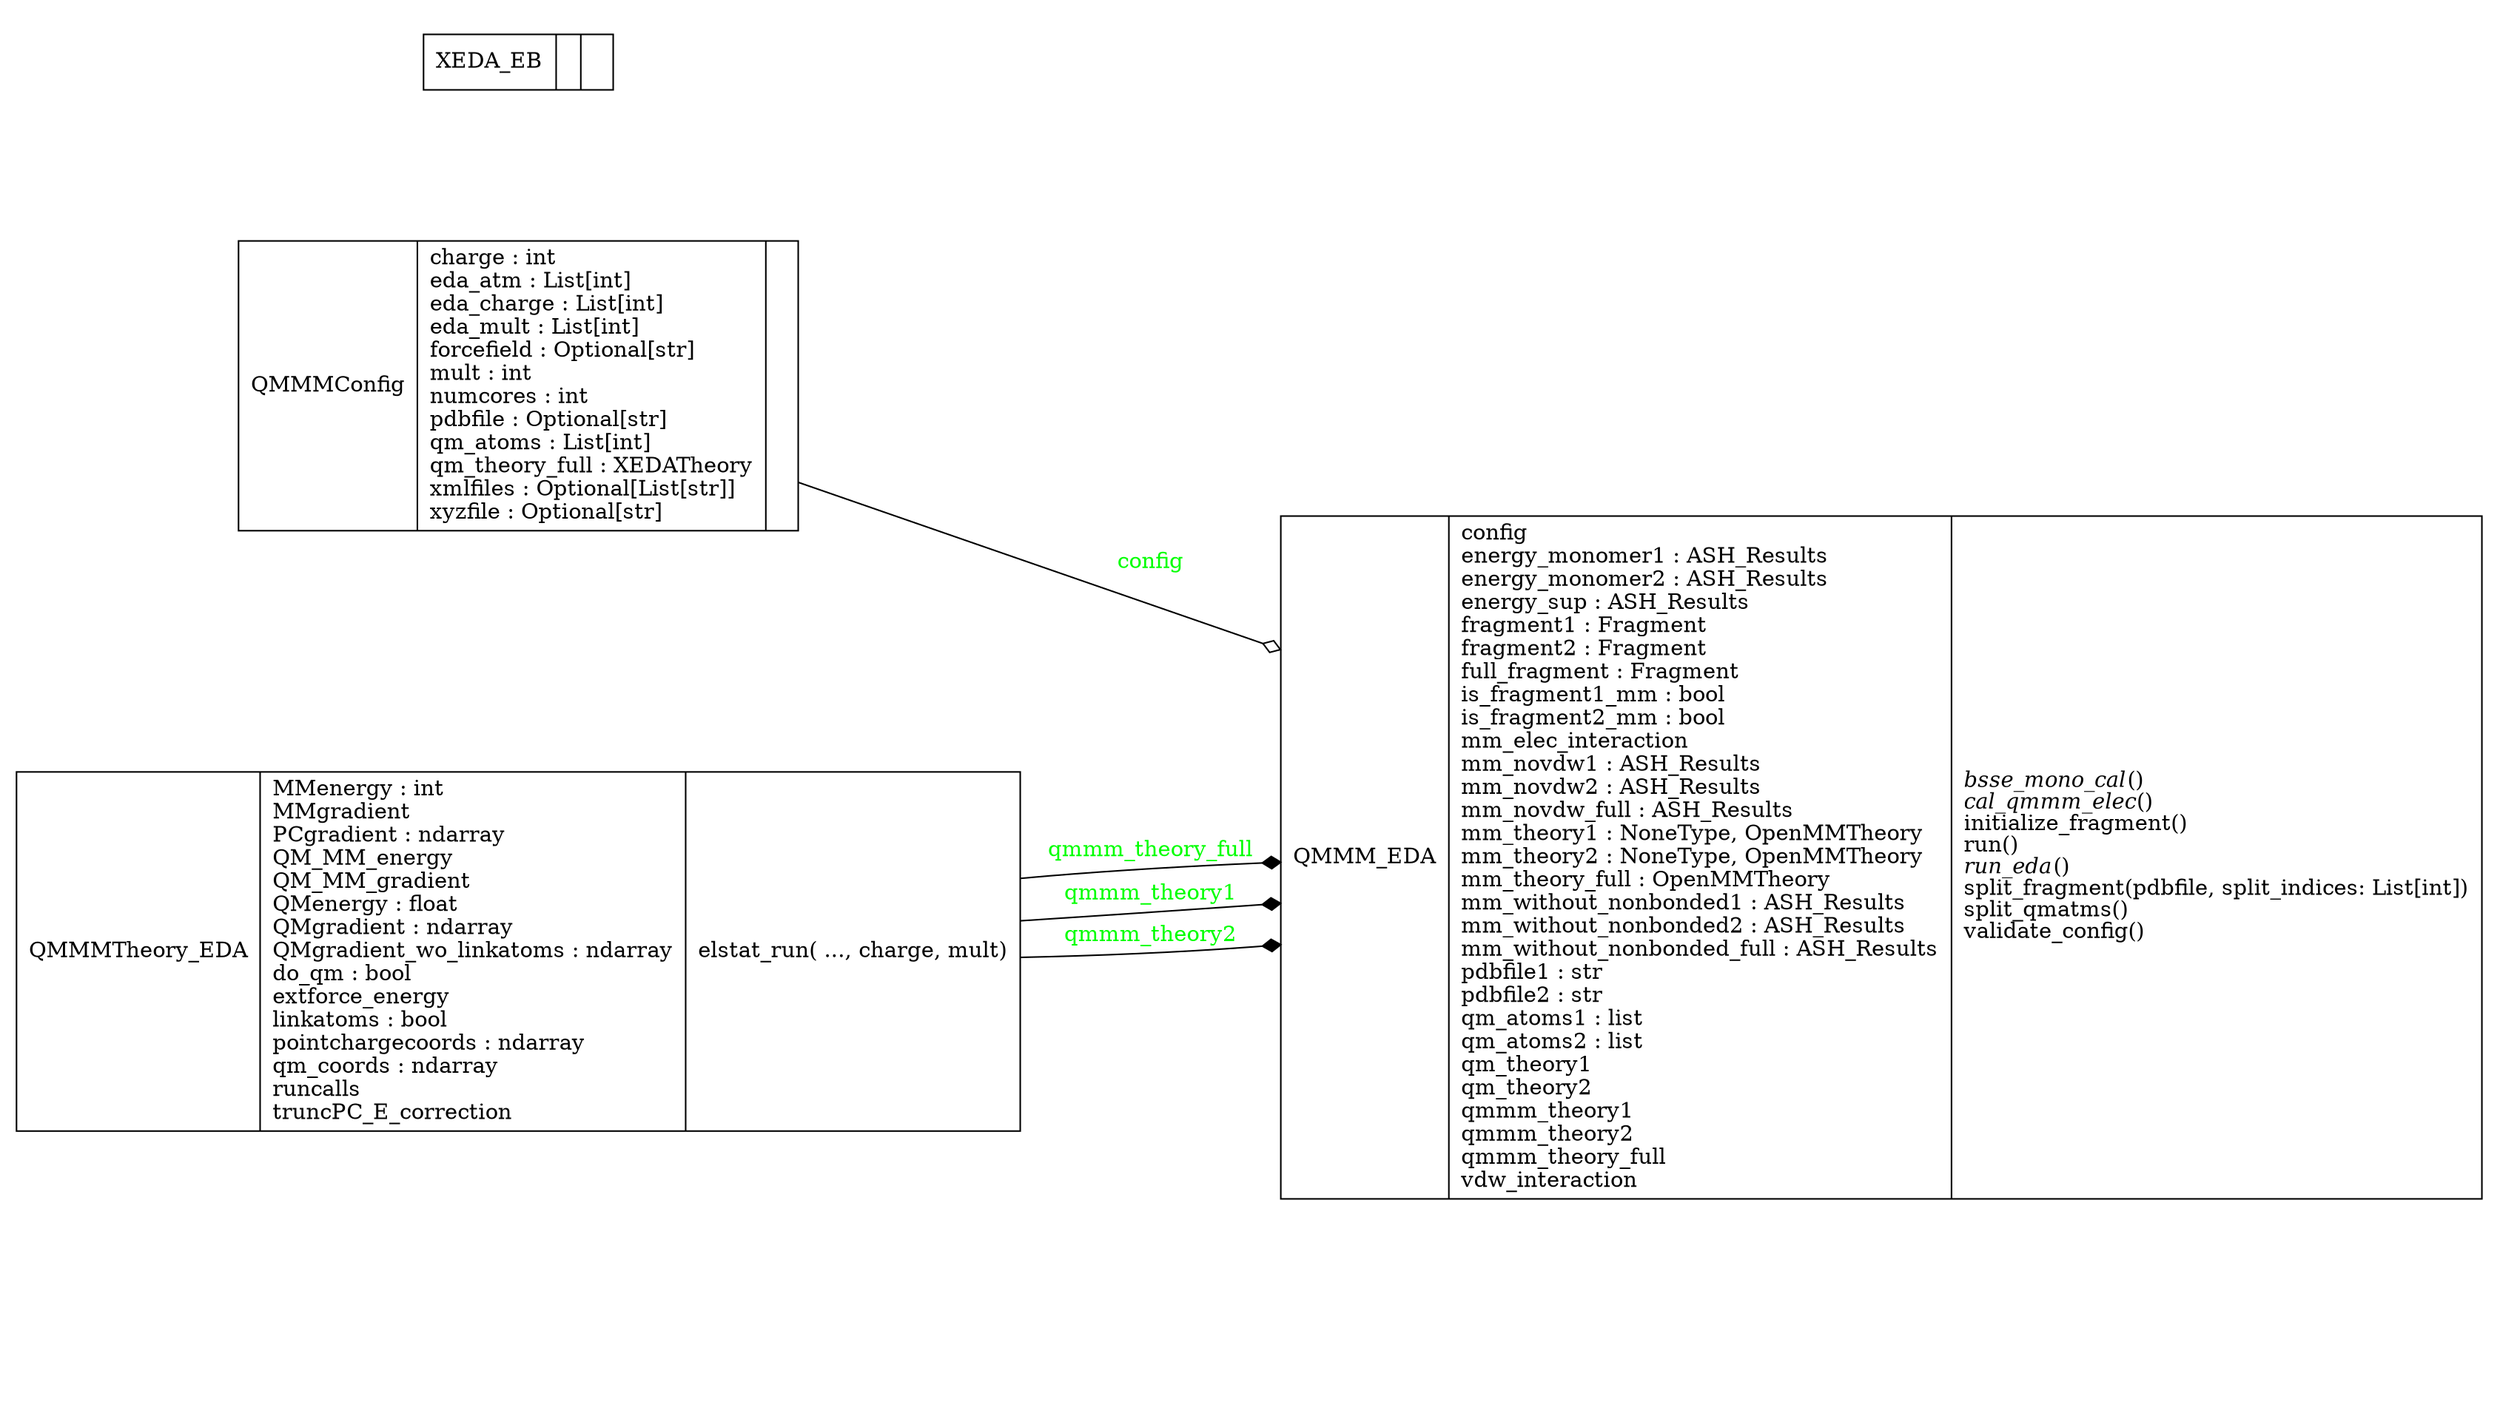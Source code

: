 digraph "classes_qmmmeda" {
rankdir=LR
ratio=0.5625
margin=0.1
charset="utf-8"
"ash.interfaces.QMMMEDA.QMMMConfig" [color="black", fontcolor="black", label=<{QMMMConfig|charge : int<br ALIGN="LEFT"/>eda_atm : List[int]<br ALIGN="LEFT"/>eda_charge : List[int]<br ALIGN="LEFT"/>eda_mult : List[int]<br ALIGN="LEFT"/>forcefield : Optional[str]<br ALIGN="LEFT"/>mult : int<br ALIGN="LEFT"/>numcores : int<br ALIGN="LEFT"/>pdbfile : Optional[str]<br ALIGN="LEFT"/>qm_atoms : List[int]<br ALIGN="LEFT"/>qm_theory_full : XEDATheory<br ALIGN="LEFT"/>xmlfiles : Optional[List[str]]<br ALIGN="LEFT"/>xyzfile : Optional[str]<br ALIGN="LEFT"/>|}>, shape="record", style="solid"];
"ash.interfaces.QMMMEDA.QMMMTheory_EDA" [color="black", fontcolor="black", label=<{QMMMTheory_EDA|MMenergy : int<br ALIGN="LEFT"/>MMgradient<br ALIGN="LEFT"/>PCgradient : ndarray<br ALIGN="LEFT"/>QM_MM_energy<br ALIGN="LEFT"/>QM_MM_gradient<br ALIGN="LEFT"/>QMenergy : float<br ALIGN="LEFT"/>QMgradient : ndarray<br ALIGN="LEFT"/>QMgradient_wo_linkatoms : ndarray<br ALIGN="LEFT"/>do_qm : bool<br ALIGN="LEFT"/>extforce_energy<br ALIGN="LEFT"/>linkatoms : bool<br ALIGN="LEFT"/>pointchargecoords : ndarray<br ALIGN="LEFT"/>qm_coords : ndarray<br ALIGN="LEFT"/>runcalls<br ALIGN="LEFT"/>truncPC_E_correction<br ALIGN="LEFT"/>|elstat_run( ..., charge, mult)<br ALIGN="LEFT"/>}>, shape="record", style="solid"];
"ash.interfaces.QMMMEDA.QMMM_EDA" [color="black", fontcolor="black", label=<{QMMM_EDA|config<br ALIGN="LEFT"/>energy_monomer1 : ASH_Results<br ALIGN="LEFT"/>energy_monomer2 : ASH_Results<br ALIGN="LEFT"/>energy_sup : ASH_Results<br ALIGN="LEFT"/>fragment1 : Fragment<br ALIGN="LEFT"/>fragment2 : Fragment<br ALIGN="LEFT"/>full_fragment : Fragment<br ALIGN="LEFT"/>is_fragment1_mm : bool<br ALIGN="LEFT"/>is_fragment2_mm : bool<br ALIGN="LEFT"/>mm_elec_interaction<br ALIGN="LEFT"/>mm_novdw1 : ASH_Results<br ALIGN="LEFT"/>mm_novdw2 : ASH_Results<br ALIGN="LEFT"/>mm_novdw_full : ASH_Results<br ALIGN="LEFT"/>mm_theory1 : NoneType, OpenMMTheory<br ALIGN="LEFT"/>mm_theory2 : NoneType, OpenMMTheory<br ALIGN="LEFT"/>mm_theory_full : OpenMMTheory<br ALIGN="LEFT"/>mm_without_nonbonded1 : ASH_Results<br ALIGN="LEFT"/>mm_without_nonbonded2 : ASH_Results<br ALIGN="LEFT"/>mm_without_nonbonded_full : ASH_Results<br ALIGN="LEFT"/>pdbfile1 : str<br ALIGN="LEFT"/>pdbfile2 : str<br ALIGN="LEFT"/>qm_atoms1 : list<br ALIGN="LEFT"/>qm_atoms2 : list<br ALIGN="LEFT"/>qm_theory1<br ALIGN="LEFT"/>qm_theory2<br ALIGN="LEFT"/>qmmm_theory1<br ALIGN="LEFT"/>qmmm_theory2<br ALIGN="LEFT"/>qmmm_theory_full<br ALIGN="LEFT"/>vdw_interaction<br ALIGN="LEFT"/>|<I>bsse_mono_cal</I>()<br ALIGN="LEFT"/><I>cal_qmmm_elec</I>()<br ALIGN="LEFT"/>initialize_fragment()<br ALIGN="LEFT"/>run()<br ALIGN="LEFT"/><I>run_eda</I>()<br ALIGN="LEFT"/>split_fragment(pdbfile, split_indices: List[int])<br ALIGN="LEFT"/>split_qmatms()<br ALIGN="LEFT"/>validate_config()<br ALIGN="LEFT"/>}>, shape="record", style="solid"];
"ash.interfaces.QMMMEDA.XEDA_EB" [color="black", fontcolor="black", label=<{XEDA_EB|<br ALIGN="LEFT"/>|}>, shape="record", style="solid"];
"ash.interfaces.QMMMEDA.QMMMTheory_EDA" -> "ash.interfaces.QMMMEDA.QMMM_EDA" [arrowhead="diamond", arrowtail="none", fontcolor="green", label="qmmm_theory_full", style="solid"];
"ash.interfaces.QMMMEDA.QMMMTheory_EDA" -> "ash.interfaces.QMMMEDA.QMMM_EDA" [arrowhead="diamond", arrowtail="none", fontcolor="green", label="qmmm_theory1", style="solid"];
"ash.interfaces.QMMMEDA.QMMMTheory_EDA" -> "ash.interfaces.QMMMEDA.QMMM_EDA" [arrowhead="diamond", arrowtail="none", fontcolor="green", label="qmmm_theory2", style="solid"];
"ash.interfaces.QMMMEDA.QMMMConfig" -> "ash.interfaces.QMMMEDA.QMMM_EDA" [arrowhead="odiamond", arrowtail="none", fontcolor="green", label="config", style="solid"];
}

